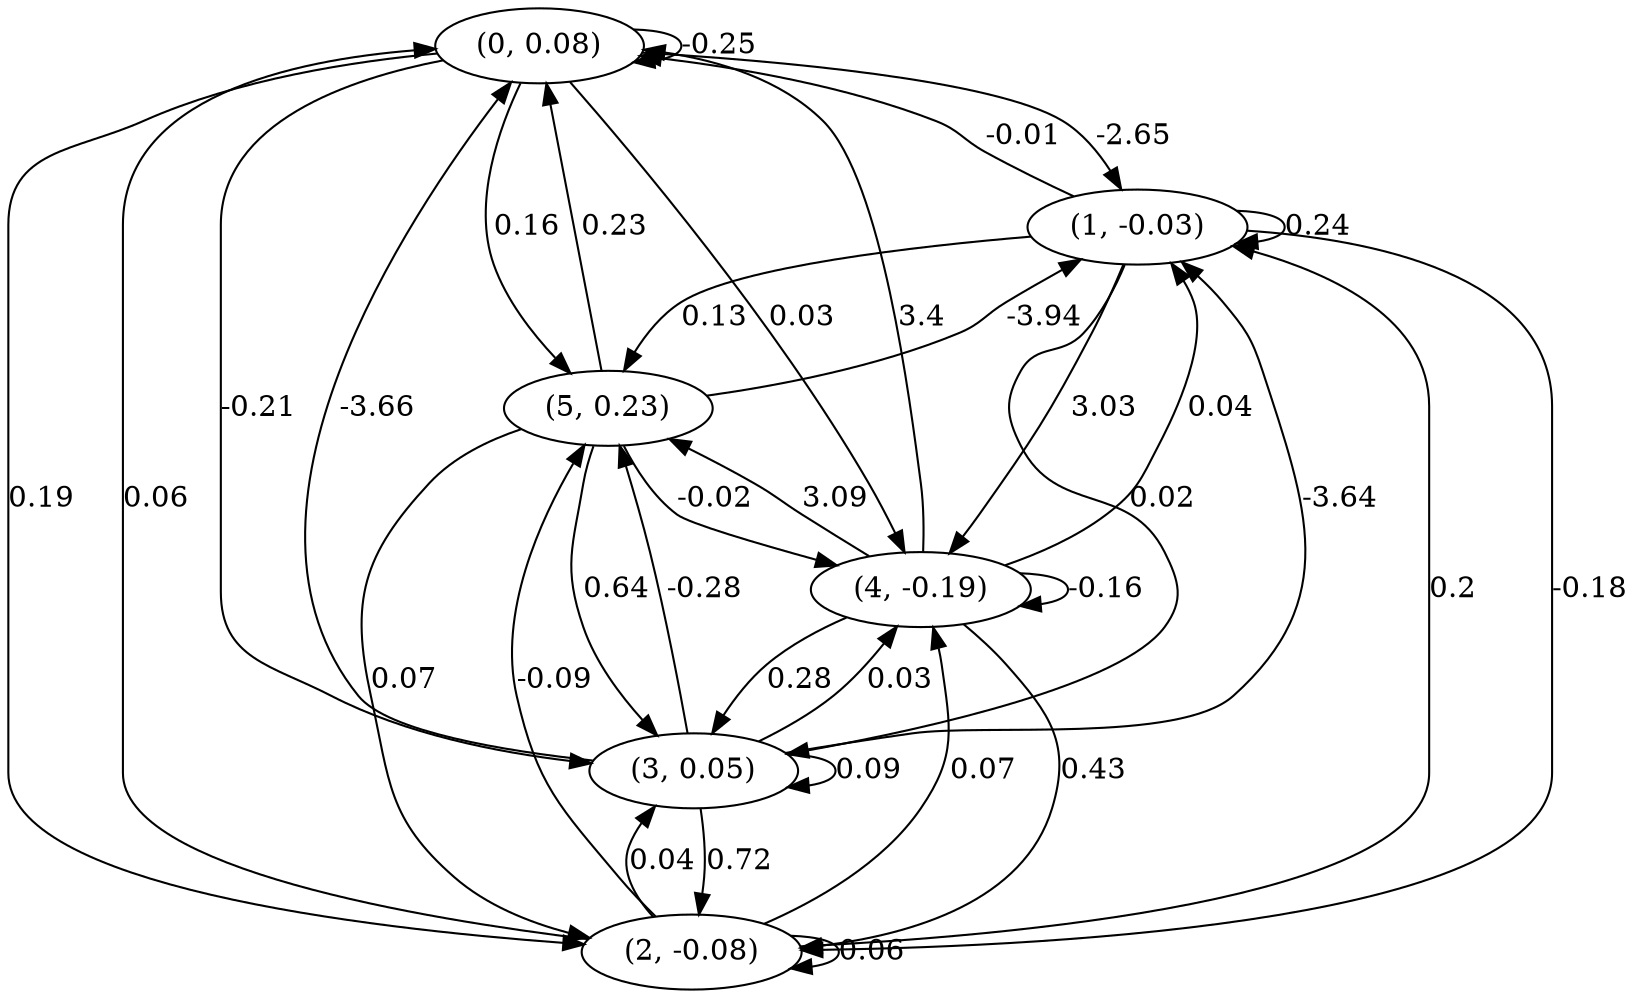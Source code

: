 digraph {
    0 [ label = "(0, 0.08)" ]
    1 [ label = "(1, -0.03)" ]
    2 [ label = "(2, -0.08)" ]
    3 [ label = "(3, 0.05)" ]
    4 [ label = "(4, -0.19)" ]
    5 [ label = "(5, 0.23)" ]
    0 -> 0 [ label = "-0.25" ]
    1 -> 1 [ label = "0.24" ]
    2 -> 2 [ label = "0.06" ]
    3 -> 3 [ label = "0.09" ]
    4 -> 4 [ label = "-0.16" ]
    1 -> 0 [ label = "-0.01" ]
    2 -> 0 [ label = "0.06" ]
    3 -> 0 [ label = "-3.66" ]
    4 -> 0 [ label = "3.4" ]
    5 -> 0 [ label = "0.23" ]
    0 -> 1 [ label = "-2.65" ]
    2 -> 1 [ label = "0.2" ]
    3 -> 1 [ label = "-3.64" ]
    4 -> 1 [ label = "0.04" ]
    5 -> 1 [ label = "-3.94" ]
    0 -> 2 [ label = "0.19" ]
    1 -> 2 [ label = "-0.18" ]
    3 -> 2 [ label = "0.72" ]
    4 -> 2 [ label = "0.43" ]
    5 -> 2 [ label = "0.07" ]
    0 -> 3 [ label = "-0.21" ]
    1 -> 3 [ label = "0.02" ]
    2 -> 3 [ label = "0.04" ]
    4 -> 3 [ label = "0.28" ]
    5 -> 3 [ label = "0.64" ]
    0 -> 4 [ label = "0.03" ]
    1 -> 4 [ label = "3.03" ]
    2 -> 4 [ label = "0.07" ]
    3 -> 4 [ label = "0.03" ]
    5 -> 4 [ label = "-0.02" ]
    0 -> 5 [ label = "0.16" ]
    1 -> 5 [ label = "0.13" ]
    2 -> 5 [ label = "-0.09" ]
    3 -> 5 [ label = "-0.28" ]
    4 -> 5 [ label = "3.09" ]
}

